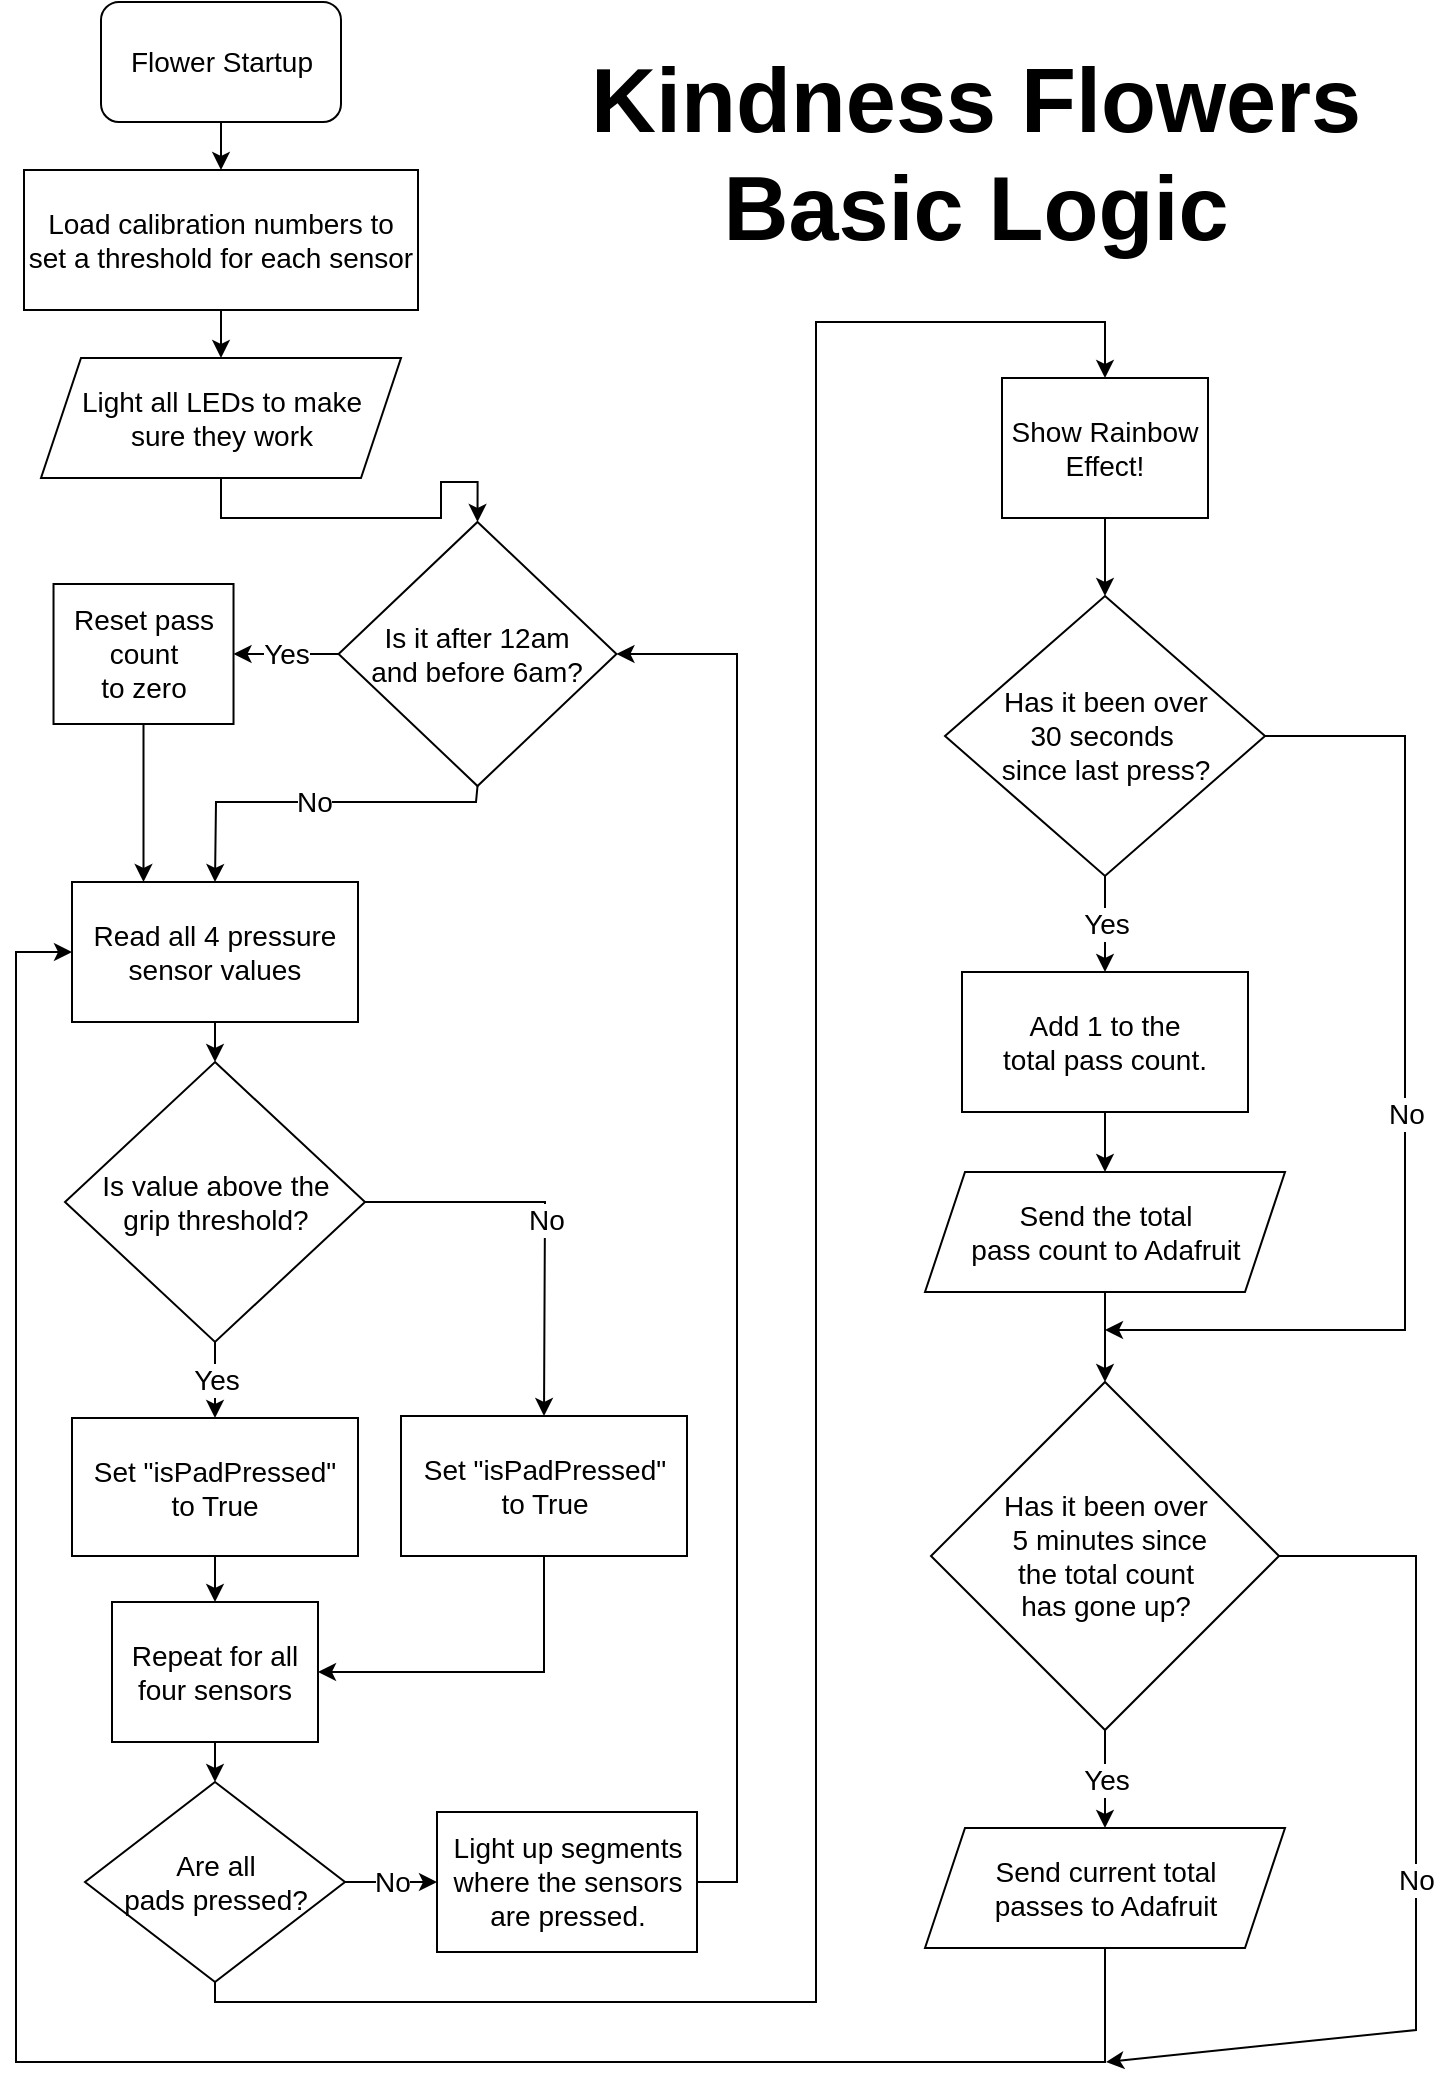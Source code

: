 <mxfile version="24.7.16" pages="3">
  <diagram name="FlowerLogic" id="JjPMWJ2Ls_Jt1AWlveAf">
    <mxGraphModel dx="660" dy="683" grid="1" gridSize="10" guides="1" tooltips="1" connect="1" arrows="1" fold="1" page="1" pageScale="1" pageWidth="850" pageHeight="1100" math="0" shadow="0">
      <root>
        <mxCell id="0" />
        <mxCell id="1" parent="0" />
        <mxCell id="4mTPo-9cd06hOeSTWkM8-1" value="&lt;font style=&quot;font-size: 45px;&quot;&gt;Kindness Flowers Basic Logic&lt;/font&gt;" style="text;html=1;align=center;verticalAlign=middle;whiteSpace=wrap;rounded=0;fontSize=32;fontStyle=1" parent="1" vertex="1">
          <mxGeometry x="350" y="88" width="420" height="56" as="geometry" />
        </mxCell>
        <mxCell id="4mTPo-9cd06hOeSTWkM8-68" value="" style="edgeStyle=orthogonalEdgeStyle;rounded=0;orthogonalLoop=1;jettySize=auto;html=1;" parent="1" source="4mTPo-9cd06hOeSTWkM8-3" target="4mTPo-9cd06hOeSTWkM8-7" edge="1">
          <mxGeometry relative="1" as="geometry" />
        </mxCell>
        <mxCell id="4mTPo-9cd06hOeSTWkM8-3" value="Flower Startup" style="rounded=1;whiteSpace=wrap;html=1;fontSize=14;" parent="1" vertex="1">
          <mxGeometry x="122.5" y="40" width="120" height="60" as="geometry" />
        </mxCell>
        <mxCell id="4mTPo-9cd06hOeSTWkM8-70" value="" style="edgeStyle=orthogonalEdgeStyle;rounded=0;orthogonalLoop=1;jettySize=auto;html=1;" parent="1" source="4mTPo-9cd06hOeSTWkM8-7" target="4mTPo-9cd06hOeSTWkM8-66" edge="1">
          <mxGeometry relative="1" as="geometry" />
        </mxCell>
        <mxCell id="4mTPo-9cd06hOeSTWkM8-7" value="&lt;font style=&quot;font-size: 14px;&quot;&gt;Load calibration numbers to set a threshold for each sensor&lt;/font&gt;" style="rounded=0;whiteSpace=wrap;html=1;fontSize=14;" parent="1" vertex="1">
          <mxGeometry x="84" y="124" width="197" height="70" as="geometry" />
        </mxCell>
        <mxCell id="4mTPo-9cd06hOeSTWkM8-32" style="edgeStyle=orthogonalEdgeStyle;rounded=0;orthogonalLoop=1;jettySize=auto;html=1;exitX=0.5;exitY=1;exitDx=0;exitDy=0;entryX=0.5;entryY=0;entryDx=0;entryDy=0;" parent="1" source="4mTPo-9cd06hOeSTWkM8-9" target="4mTPo-9cd06hOeSTWkM8-11" edge="1">
          <mxGeometry relative="1" as="geometry" />
        </mxCell>
        <mxCell id="4mTPo-9cd06hOeSTWkM8-9" value="&lt;font style=&quot;font-size: 14px;&quot;&gt;Read all 4 pressure&lt;/font&gt;&lt;div&gt;&lt;font style=&quot;font-size: 14px;&quot;&gt;sensor values&lt;/font&gt;&lt;/div&gt;" style="rounded=0;whiteSpace=wrap;html=1;fontSize=14;" parent="1" vertex="1">
          <mxGeometry x="108" y="480" width="143" height="70" as="geometry" />
        </mxCell>
        <mxCell id="4mTPo-9cd06hOeSTWkM8-11" value="Is value above the&lt;div&gt;grip threshold?&lt;/div&gt;" style="rhombus;whiteSpace=wrap;html=1;fontSize=14;" parent="1" vertex="1">
          <mxGeometry x="104.5" y="570" width="150" height="140" as="geometry" />
        </mxCell>
        <mxCell id="4mTPo-9cd06hOeSTWkM8-12" value="" style="endArrow=classic;html=1;rounded=0;exitX=0.5;exitY=1;exitDx=0;exitDy=0;entryX=0.5;entryY=0;entryDx=0;entryDy=0;" parent="1" source="4mTPo-9cd06hOeSTWkM8-11" target="4mTPo-9cd06hOeSTWkM8-17" edge="1">
          <mxGeometry relative="1" as="geometry">
            <mxPoint x="281" y="640" as="sourcePoint" />
            <mxPoint x="180" y="810" as="targetPoint" />
          </mxGeometry>
        </mxCell>
        <mxCell id="4mTPo-9cd06hOeSTWkM8-13" value="Yes" style="edgeLabel;resizable=0;html=1;;align=center;verticalAlign=middle;fontSize=14;" parent="4mTPo-9cd06hOeSTWkM8-12" connectable="0" vertex="1">
          <mxGeometry relative="1" as="geometry" />
        </mxCell>
        <mxCell id="4mTPo-9cd06hOeSTWkM8-14" value="" style="endArrow=classic;html=1;rounded=0;entryX=0.5;entryY=0;entryDx=0;entryDy=0;exitX=1;exitY=0.5;exitDx=0;exitDy=0;" parent="1" source="4mTPo-9cd06hOeSTWkM8-11" target="4mTPo-9cd06hOeSTWkM8-19" edge="1">
          <mxGeometry relative="1" as="geometry">
            <mxPoint x="341" y="660" as="sourcePoint" />
            <mxPoint x="389.0" y="687.5" as="targetPoint" />
            <Array as="points">
              <mxPoint x="344.5" y="640" />
            </Array>
          </mxGeometry>
        </mxCell>
        <mxCell id="4mTPo-9cd06hOeSTWkM8-15" value="No" style="edgeLabel;resizable=0;html=1;;align=center;verticalAlign=middle;fontSize=14;" parent="4mTPo-9cd06hOeSTWkM8-14" connectable="0" vertex="1">
          <mxGeometry relative="1" as="geometry" />
        </mxCell>
        <mxCell id="4mTPo-9cd06hOeSTWkM8-24" style="edgeStyle=orthogonalEdgeStyle;rounded=0;orthogonalLoop=1;jettySize=auto;html=1;exitX=0.5;exitY=1;exitDx=0;exitDy=0;entryX=0.5;entryY=0;entryDx=0;entryDy=0;" parent="1" source="4mTPo-9cd06hOeSTWkM8-17" target="4mTPo-9cd06hOeSTWkM8-21" edge="1">
          <mxGeometry relative="1" as="geometry" />
        </mxCell>
        <mxCell id="4mTPo-9cd06hOeSTWkM8-17" value="Set &quot;isPadPressed&quot;&lt;div&gt;to True&lt;/div&gt;" style="rounded=0;whiteSpace=wrap;html=1;fontSize=14;" parent="1" vertex="1">
          <mxGeometry x="108" y="748" width="143" height="69" as="geometry" />
        </mxCell>
        <mxCell id="4mTPo-9cd06hOeSTWkM8-23" style="edgeStyle=orthogonalEdgeStyle;rounded=0;orthogonalLoop=1;jettySize=auto;html=1;exitX=0.5;exitY=1;exitDx=0;exitDy=0;entryX=1;entryY=0.5;entryDx=0;entryDy=0;" parent="1" source="4mTPo-9cd06hOeSTWkM8-19" target="4mTPo-9cd06hOeSTWkM8-21" edge="1">
          <mxGeometry relative="1" as="geometry" />
        </mxCell>
        <mxCell id="4mTPo-9cd06hOeSTWkM8-19" value="Set &quot;isPadPressed&quot;&lt;div&gt;to True&lt;/div&gt;" style="rounded=0;whiteSpace=wrap;html=1;fontSize=14;" parent="1" vertex="1">
          <mxGeometry x="272.5" y="747" width="143" height="70" as="geometry" />
        </mxCell>
        <mxCell id="4mTPo-9cd06hOeSTWkM8-36" style="edgeStyle=orthogonalEdgeStyle;rounded=0;orthogonalLoop=1;jettySize=auto;html=1;exitX=0.5;exitY=1;exitDx=0;exitDy=0;entryX=0.5;entryY=0;entryDx=0;entryDy=0;" parent="1" source="4mTPo-9cd06hOeSTWkM8-21" target="4mTPo-9cd06hOeSTWkM8-34" edge="1">
          <mxGeometry relative="1" as="geometry" />
        </mxCell>
        <mxCell id="4mTPo-9cd06hOeSTWkM8-21" value="Repeat for all&lt;div&gt;four sensors&lt;/div&gt;" style="rounded=0;whiteSpace=wrap;html=1;fontSize=14;" parent="1" vertex="1">
          <mxGeometry x="128" y="840" width="103" height="70" as="geometry" />
        </mxCell>
        <mxCell id="1-9K0YNitMIjARuv_qLr-11" style="edgeStyle=orthogonalEdgeStyle;rounded=0;orthogonalLoop=1;jettySize=auto;html=1;exitX=0.5;exitY=1;exitDx=0;exitDy=0;entryX=0.5;entryY=0;entryDx=0;entryDy=0;" edge="1" parent="1" source="4mTPo-9cd06hOeSTWkM8-34" target="4mTPo-9cd06hOeSTWkM8-40">
          <mxGeometry relative="1" as="geometry">
            <Array as="points">
              <mxPoint x="180" y="1040" />
              <mxPoint x="480" y="1040" />
              <mxPoint x="480" y="200" />
              <mxPoint x="625" y="200" />
            </Array>
          </mxGeometry>
        </mxCell>
        <mxCell id="4mTPo-9cd06hOeSTWkM8-34" value="Are all&lt;div&gt;pads pressed?&lt;/div&gt;" style="rhombus;whiteSpace=wrap;html=1;fontSize=14;" parent="1" vertex="1">
          <mxGeometry x="114.5" y="930" width="130" height="100" as="geometry" />
        </mxCell>
        <mxCell id="4mTPo-9cd06hOeSTWkM8-35" value="Has it been over&lt;div&gt;30 seconds&amp;nbsp;&lt;/div&gt;&lt;div&gt;since last press?&lt;/div&gt;" style="rhombus;whiteSpace=wrap;html=1;fontSize=14;" parent="1" vertex="1">
          <mxGeometry x="544.5" y="337" width="160" height="140" as="geometry" />
        </mxCell>
        <mxCell id="1-9K0YNitMIjARuv_qLr-10" style="edgeStyle=orthogonalEdgeStyle;rounded=0;orthogonalLoop=1;jettySize=auto;html=1;exitX=0.5;exitY=1;exitDx=0;exitDy=0;entryX=0.5;entryY=0;entryDx=0;entryDy=0;" edge="1" parent="1" source="4mTPo-9cd06hOeSTWkM8-40" target="4mTPo-9cd06hOeSTWkM8-35">
          <mxGeometry relative="1" as="geometry" />
        </mxCell>
        <mxCell id="4mTPo-9cd06hOeSTWkM8-40" value="Show Rainbow&lt;div&gt;Effect!&lt;/div&gt;" style="rounded=0;whiteSpace=wrap;html=1;fontSize=14;" parent="1" vertex="1">
          <mxGeometry x="573" y="228" width="103" height="70" as="geometry" />
        </mxCell>
        <mxCell id="1-9K0YNitMIjARuv_qLr-27" style="edgeStyle=orthogonalEdgeStyle;rounded=0;orthogonalLoop=1;jettySize=auto;html=1;exitX=1;exitY=0.5;exitDx=0;exitDy=0;entryX=1;entryY=0.5;entryDx=0;entryDy=0;" edge="1" parent="1" source="4mTPo-9cd06hOeSTWkM8-42" target="1-9K0YNitMIjARuv_qLr-1">
          <mxGeometry relative="1" as="geometry" />
        </mxCell>
        <mxCell id="4mTPo-9cd06hOeSTWkM8-42" value="Light up segments where the sensors are pressed." style="rounded=0;whiteSpace=wrap;html=1;fontSize=14;" parent="1" vertex="1">
          <mxGeometry x="290.5" y="945" width="130" height="70" as="geometry" />
        </mxCell>
        <mxCell id="4mTPo-9cd06hOeSTWkM8-43" value="" style="endArrow=classic;html=1;rounded=0;entryX=0;entryY=0.5;entryDx=0;entryDy=0;exitX=1;exitY=0.5;exitDx=0;exitDy=0;" parent="1" source="4mTPo-9cd06hOeSTWkM8-34" target="4mTPo-9cd06hOeSTWkM8-42" edge="1">
          <mxGeometry relative="1" as="geometry">
            <mxPoint x="189.5" y="1040" as="sourcePoint" />
            <mxPoint x="189.5" y="1080" as="targetPoint" />
          </mxGeometry>
        </mxCell>
        <mxCell id="4mTPo-9cd06hOeSTWkM8-44" value="No" style="edgeLabel;resizable=0;html=1;;align=center;verticalAlign=middle;fontSize=14;" parent="4mTPo-9cd06hOeSTWkM8-43" connectable="0" vertex="1">
          <mxGeometry relative="1" as="geometry" />
        </mxCell>
        <mxCell id="4mTPo-9cd06hOeSTWkM8-48" value="" style="endArrow=classic;html=1;rounded=0;exitX=0.5;exitY=1;exitDx=0;exitDy=0;entryX=0.5;entryY=0;entryDx=0;entryDy=0;" parent="1" source="4mTPo-9cd06hOeSTWkM8-35" target="4mTPo-9cd06hOeSTWkM8-52" edge="1">
          <mxGeometry relative="1" as="geometry">
            <mxPoint x="624.08" y="517" as="sourcePoint" />
            <mxPoint x="624.5" y="527" as="targetPoint" />
          </mxGeometry>
        </mxCell>
        <mxCell id="4mTPo-9cd06hOeSTWkM8-49" value="Yes" style="edgeLabel;resizable=0;html=1;;align=center;verticalAlign=middle;fontSize=14;" parent="4mTPo-9cd06hOeSTWkM8-48" connectable="0" vertex="1">
          <mxGeometry relative="1" as="geometry" />
        </mxCell>
        <mxCell id="4mTPo-9cd06hOeSTWkM8-50" value="" style="endArrow=classic;html=1;rounded=0;exitX=1;exitY=0.5;exitDx=0;exitDy=0;" parent="1" source="4mTPo-9cd06hOeSTWkM8-35" edge="1">
          <mxGeometry relative="1" as="geometry">
            <mxPoint x="724.5" y="434.0" as="sourcePoint" />
            <mxPoint x="624.5" y="704" as="targetPoint" />
            <Array as="points">
              <mxPoint x="774.5" y="407" />
              <mxPoint x="774.5" y="704" />
            </Array>
          </mxGeometry>
        </mxCell>
        <mxCell id="4mTPo-9cd06hOeSTWkM8-51" value="No" style="edgeLabel;resizable=0;html=1;;align=center;verticalAlign=middle;fontSize=14;" parent="4mTPo-9cd06hOeSTWkM8-50" connectable="0" vertex="1">
          <mxGeometry relative="1" as="geometry" />
        </mxCell>
        <mxCell id="4mTPo-9cd06hOeSTWkM8-52" value="Add 1 to the&lt;div&gt;total pass count.&lt;/div&gt;" style="rounded=0;whiteSpace=wrap;html=1;fontSize=14;" parent="1" vertex="1">
          <mxGeometry x="553" y="525" width="143" height="70" as="geometry" />
        </mxCell>
        <mxCell id="4mTPo-9cd06hOeSTWkM8-56" value="" style="edgeStyle=orthogonalEdgeStyle;rounded=0;orthogonalLoop=1;jettySize=auto;html=1;exitX=0.5;exitY=1;exitDx=0;exitDy=0;" parent="1" source="4mTPo-9cd06hOeSTWkM8-52" target="4mTPo-9cd06hOeSTWkM8-55" edge="1">
          <mxGeometry relative="1" as="geometry">
            <mxPoint x="624.5" y="745" as="sourcePoint" />
          </mxGeometry>
        </mxCell>
        <mxCell id="4mTPo-9cd06hOeSTWkM8-58" value="" style="edgeStyle=orthogonalEdgeStyle;rounded=0;orthogonalLoop=1;jettySize=auto;html=1;" parent="1" source="4mTPo-9cd06hOeSTWkM8-55" target="4mTPo-9cd06hOeSTWkM8-57" edge="1">
          <mxGeometry relative="1" as="geometry" />
        </mxCell>
        <mxCell id="4mTPo-9cd06hOeSTWkM8-55" value="Send the total&lt;div&gt;pass count to Adafruit&lt;/div&gt;" style="shape=parallelogram;perimeter=parallelogramPerimeter;whiteSpace=wrap;html=1;fixedSize=1;fontSize=14;rounded=0;" parent="1" vertex="1">
          <mxGeometry x="534.5" y="625" width="180" height="60" as="geometry" />
        </mxCell>
        <mxCell id="4mTPo-9cd06hOeSTWkM8-57" value="Has it been over&lt;div&gt;&amp;nbsp;5 minutes since&lt;/div&gt;&lt;div&gt;the total count&lt;/div&gt;&lt;div&gt;has gone up?&lt;/div&gt;" style="rhombus;whiteSpace=wrap;html=1;fontSize=14;rounded=0;" parent="1" vertex="1">
          <mxGeometry x="537.5" y="730" width="174" height="174" as="geometry" />
        </mxCell>
        <mxCell id="4mTPo-9cd06hOeSTWkM8-59" value="" style="endArrow=classic;html=1;rounded=0;exitX=1;exitY=0.5;exitDx=0;exitDy=0;" parent="1" source="4mTPo-9cd06hOeSTWkM8-57" edge="1">
          <mxGeometry relative="1" as="geometry">
            <mxPoint x="734.5" y="808" as="sourcePoint" />
            <mxPoint x="625" y="1070" as="targetPoint" />
            <Array as="points">
              <mxPoint x="780" y="817" />
              <mxPoint x="780" y="1054" />
            </Array>
          </mxGeometry>
        </mxCell>
        <mxCell id="4mTPo-9cd06hOeSTWkM8-60" value="No" style="edgeLabel;resizable=0;html=1;;align=center;verticalAlign=middle;fontSize=14;" parent="4mTPo-9cd06hOeSTWkM8-59" connectable="0" vertex="1">
          <mxGeometry relative="1" as="geometry" />
        </mxCell>
        <mxCell id="4mTPo-9cd06hOeSTWkM8-61" value="" style="endArrow=classic;html=1;rounded=0;exitX=0.5;exitY=1;exitDx=0;exitDy=0;entryX=0.5;entryY=0;entryDx=0;entryDy=0;" parent="1" source="4mTPo-9cd06hOeSTWkM8-57" target="4mTPo-9cd06hOeSTWkM8-63" edge="1">
          <mxGeometry relative="1" as="geometry">
            <mxPoint x="624.08" y="908" as="sourcePoint" />
            <mxPoint x="624.08" y="978" as="targetPoint" />
          </mxGeometry>
        </mxCell>
        <mxCell id="4mTPo-9cd06hOeSTWkM8-62" value="Yes" style="edgeLabel;resizable=0;html=1;;align=center;verticalAlign=middle;fontSize=14;" parent="4mTPo-9cd06hOeSTWkM8-61" connectable="0" vertex="1">
          <mxGeometry relative="1" as="geometry" />
        </mxCell>
        <mxCell id="4mTPo-9cd06hOeSTWkM8-69" style="edgeStyle=orthogonalEdgeStyle;rounded=0;orthogonalLoop=1;jettySize=auto;html=1;exitX=0.5;exitY=1;exitDx=0;exitDy=0;entryX=0;entryY=0.5;entryDx=0;entryDy=0;" parent="1" source="4mTPo-9cd06hOeSTWkM8-63" target="4mTPo-9cd06hOeSTWkM8-9" edge="1">
          <mxGeometry relative="1" as="geometry">
            <Array as="points">
              <mxPoint x="625" y="1070" />
              <mxPoint x="80" y="1070" />
              <mxPoint x="80" y="515" />
            </Array>
          </mxGeometry>
        </mxCell>
        <mxCell id="4mTPo-9cd06hOeSTWkM8-63" value="Send current total&lt;div&gt;passes to Adafruit&lt;/div&gt;" style="shape=parallelogram;perimeter=parallelogramPerimeter;whiteSpace=wrap;html=1;fixedSize=1;fontSize=14;rounded=0;" parent="1" vertex="1">
          <mxGeometry x="534.5" y="953" width="180" height="60" as="geometry" />
        </mxCell>
        <mxCell id="1-9K0YNitMIjARuv_qLr-24" style="edgeStyle=orthogonalEdgeStyle;rounded=0;orthogonalLoop=1;jettySize=auto;html=1;exitX=0.5;exitY=1;exitDx=0;exitDy=0;entryX=0.5;entryY=0;entryDx=0;entryDy=0;" edge="1" parent="1" source="4mTPo-9cd06hOeSTWkM8-66" target="1-9K0YNitMIjARuv_qLr-1">
          <mxGeometry relative="1" as="geometry" />
        </mxCell>
        <mxCell id="4mTPo-9cd06hOeSTWkM8-66" value="Light all LEDs to make&lt;div&gt;sure they work&lt;/div&gt;" style="shape=parallelogram;perimeter=parallelogramPerimeter;whiteSpace=wrap;html=1;fixedSize=1;fontSize=14;rounded=0;" parent="1" vertex="1">
          <mxGeometry x="92.5" y="218" width="180" height="60" as="geometry" />
        </mxCell>
        <mxCell id="1-9K0YNitMIjARuv_qLr-5" value="" style="endArrow=classic;html=1;rounded=0;exitX=0.5;exitY=1;exitDx=0;exitDy=0;entryX=0.5;entryY=0;entryDx=0;entryDy=0;" edge="1" parent="1" source="1-9K0YNitMIjARuv_qLr-1" target="4mTPo-9cd06hOeSTWkM8-9">
          <mxGeometry relative="1" as="geometry">
            <mxPoint x="235" y="420" as="sourcePoint" />
            <mxPoint x="234" y="458" as="targetPoint" />
            <Array as="points">
              <mxPoint x="310" y="440" />
              <mxPoint x="230" y="440" />
              <mxPoint x="180" y="440" />
            </Array>
          </mxGeometry>
        </mxCell>
        <mxCell id="1-9K0YNitMIjARuv_qLr-6" value="No" style="edgeLabel;resizable=0;html=1;;align=center;verticalAlign=middle;fontSize=14;" connectable="0" vertex="1" parent="1-9K0YNitMIjARuv_qLr-5">
          <mxGeometry relative="1" as="geometry" />
        </mxCell>
        <mxCell id="1-9K0YNitMIjARuv_qLr-1" value="Is it after 12am&lt;div&gt;and before 6am?&lt;/div&gt;" style="rhombus;whiteSpace=wrap;html=1;fontSize=14;" vertex="1" parent="1">
          <mxGeometry x="241.285" y="300" width="138.95" height="132" as="geometry" />
        </mxCell>
        <mxCell id="1-9K0YNitMIjARuv_qLr-28" style="edgeStyle=orthogonalEdgeStyle;rounded=0;orthogonalLoop=1;jettySize=auto;html=1;exitX=0.5;exitY=1;exitDx=0;exitDy=0;entryX=0.25;entryY=0;entryDx=0;entryDy=0;" edge="1" parent="1" source="1-9K0YNitMIjARuv_qLr-2" target="4mTPo-9cd06hOeSTWkM8-9">
          <mxGeometry relative="1" as="geometry" />
        </mxCell>
        <mxCell id="1-9K0YNitMIjARuv_qLr-2" value="Reset pass&lt;div&gt;count&lt;div&gt;to zero&lt;/div&gt;&lt;/div&gt;" style="rounded=0;whiteSpace=wrap;html=1;fontSize=14;" vertex="1" parent="1">
          <mxGeometry x="98.76" y="331" width="90" height="70" as="geometry" />
        </mxCell>
        <mxCell id="1-9K0YNitMIjARuv_qLr-13" value="" style="endArrow=classic;html=1;rounded=0;exitX=0;exitY=0.5;exitDx=0;exitDy=0;entryX=1;entryY=0.5;entryDx=0;entryDy=0;" edge="1" parent="1" source="1-9K0YNitMIjARuv_qLr-1" target="1-9K0YNitMIjARuv_qLr-2">
          <mxGeometry relative="1" as="geometry">
            <mxPoint x="100.76" y="450" as="sourcePoint" />
            <mxPoint x="156.76" y="450" as="targetPoint" />
          </mxGeometry>
        </mxCell>
        <mxCell id="1-9K0YNitMIjARuv_qLr-14" value="Yes" style="edgeLabel;resizable=0;html=1;;align=center;verticalAlign=middle;fontSize=14;" connectable="0" vertex="1" parent="1-9K0YNitMIjARuv_qLr-13">
          <mxGeometry relative="1" as="geometry" />
        </mxCell>
      </root>
    </mxGraphModel>
  </diagram>
  <diagram name="BaseLogic" id="VUl_Lp_xMmhS53PX2SRP">
    <mxGraphModel dx="860" dy="683" grid="1" gridSize="10" guides="1" tooltips="1" connect="1" arrows="1" fold="1" page="1" pageScale="1" pageWidth="850" pageHeight="1100" math="0" shadow="0">
      <root>
        <mxCell id="pckIV913CompsdE5iTZD-0" />
        <mxCell id="pckIV913CompsdE5iTZD-1" parent="pckIV913CompsdE5iTZD-0" />
        <mxCell id="pckIV913CompsdE5iTZD-3" value="&lt;span style=&quot;font-size: 45px;&quot;&gt;Flower Base Logic&lt;/span&gt;" style="text;html=1;align=center;verticalAlign=middle;whiteSpace=wrap;rounded=0;fontSize=32;fontStyle=1" parent="pckIV913CompsdE5iTZD-1" vertex="1">
          <mxGeometry x="215" y="61" width="420" height="56" as="geometry" />
        </mxCell>
        <mxCell id="pckIV913CompsdE5iTZD-4" value="" style="edgeStyle=orthogonalEdgeStyle;rounded=0;orthogonalLoop=1;jettySize=auto;html=1;" parent="pckIV913CompsdE5iTZD-1" source="pckIV913CompsdE5iTZD-5" target="pckIV913CompsdE5iTZD-7" edge="1">
          <mxGeometry relative="1" as="geometry" />
        </mxCell>
        <mxCell id="pckIV913CompsdE5iTZD-5" value="Base&amp;nbsp;&lt;div&gt;Startup&lt;/div&gt;" style="rounded=1;whiteSpace=wrap;html=1;fontSize=14;" parent="pckIV913CompsdE5iTZD-1" vertex="1">
          <mxGeometry x="248.5" y="215" width="120" height="60" as="geometry" />
        </mxCell>
        <mxCell id="YKs5s6fGdCE8h4lfoOF6-3" style="edgeStyle=orthogonalEdgeStyle;rounded=0;orthogonalLoop=1;jettySize=auto;html=1;exitX=0.5;exitY=1;exitDx=0;exitDy=0;entryX=0.5;entryY=0;entryDx=0;entryDy=0;" edge="1" parent="pckIV913CompsdE5iTZD-1" source="pckIV913CompsdE5iTZD-7" target="YKs5s6fGdCE8h4lfoOF6-0">
          <mxGeometry relative="1" as="geometry" />
        </mxCell>
        <mxCell id="pckIV913CompsdE5iTZD-7" value="Subscribe to all flower&lt;div&gt;feeds on Adafruit&lt;/div&gt;" style="rounded=0;whiteSpace=wrap;html=1;fontSize=14;" parent="pckIV913CompsdE5iTZD-1" vertex="1">
          <mxGeometry x="210" y="306" width="197" height="70" as="geometry" />
        </mxCell>
        <mxCell id="YKs5s6fGdCE8h4lfoOF6-0" value="Is the time&lt;div&gt;after&amp;nbsp;&lt;span style=&quot;background-color: initial;&quot;&gt;12am and&lt;/span&gt;&lt;div&gt;before 6am?&lt;/div&gt;&lt;/div&gt;" style="rhombus;whiteSpace=wrap;html=1;fontSize=14;rounded=0;" vertex="1" parent="pckIV913CompsdE5iTZD-1">
          <mxGeometry x="243.5" y="405" width="130" height="130" as="geometry" />
        </mxCell>
        <mxCell id="YKs5s6fGdCE8h4lfoOF6-9" style="edgeStyle=orthogonalEdgeStyle;rounded=0;orthogonalLoop=1;jettySize=auto;html=1;exitX=0.5;exitY=1;exitDx=0;exitDy=0;entryX=0.5;entryY=0;entryDx=0;entryDy=0;" edge="1" parent="pckIV913CompsdE5iTZD-1" source="YKs5s6fGdCE8h4lfoOF6-2" target="_48hNNk1uCNzCKEGz68F-4">
          <mxGeometry relative="1" as="geometry" />
        </mxCell>
        <mxCell id="YKs5s6fGdCE8h4lfoOF6-2" value="Reset all pass&lt;div&gt;counts to 0&lt;/div&gt;" style="rounded=0;whiteSpace=wrap;html=1;fontSize=14;" vertex="1" parent="pckIV913CompsdE5iTZD-1">
          <mxGeometry x="247" y="585" width="123" height="70" as="geometry" />
        </mxCell>
        <mxCell id="_48hNNk1uCNzCKEGz68F-4" value="Is there new subcription info coming in?" style="rhombus;whiteSpace=wrap;html=1;fontSize=14;rounded=0;" parent="pckIV913CompsdE5iTZD-1" vertex="1">
          <mxGeometry x="247.5" y="684" width="122" height="122" as="geometry" />
        </mxCell>
        <mxCell id="_48hNNk1uCNzCKEGz68F-13" style="edgeStyle=orthogonalEdgeStyle;rounded=0;orthogonalLoop=1;jettySize=auto;html=1;exitX=0.5;exitY=1;exitDx=0;exitDy=0;entryX=0.5;entryY=0;entryDx=0;entryDy=0;" parent="pckIV913CompsdE5iTZD-1" source="_48hNNk1uCNzCKEGz68F-6" target="_48hNNk1uCNzCKEGz68F-10" edge="1">
          <mxGeometry relative="1" as="geometry" />
        </mxCell>
        <mxCell id="_48hNNk1uCNzCKEGz68F-6" value="Figure out which flower it is coming from." style="whiteSpace=wrap;html=1;fontSize=14;rounded=0;" parent="pckIV913CompsdE5iTZD-1" vertex="1">
          <mxGeometry x="585" y="360" width="155" height="60" as="geometry" />
        </mxCell>
        <mxCell id="_48hNNk1uCNzCKEGz68F-8" value="" style="endArrow=classic;html=1;rounded=0;exitX=0.5;exitY=1;exitDx=0;exitDy=0;entryX=0.5;entryY=0;entryDx=0;entryDy=0;" parent="pckIV913CompsdE5iTZD-1" source="_48hNNk1uCNzCKEGz68F-4" target="_48hNNk1uCNzCKEGz68F-6" edge="1">
          <mxGeometry relative="1" as="geometry">
            <mxPoint x="810" y="392" as="sourcePoint" />
            <mxPoint x="910" y="392" as="targetPoint" />
            <Array as="points">
              <mxPoint x="310" y="830" />
              <mxPoint x="500" y="830" />
              <mxPoint x="500" y="310" />
              <mxPoint x="663" y="310" />
            </Array>
          </mxGeometry>
        </mxCell>
        <mxCell id="_48hNNk1uCNzCKEGz68F-9" value="&lt;font style=&quot;font-size: 14px;&quot;&gt;Yes&lt;/font&gt;" style="edgeLabel;resizable=0;html=1;;align=center;verticalAlign=middle;" parent="_48hNNk1uCNzCKEGz68F-8" connectable="0" vertex="1">
          <mxGeometry relative="1" as="geometry" />
        </mxCell>
        <mxCell id="_48hNNk1uCNzCKEGz68F-16" style="edgeStyle=orthogonalEdgeStyle;rounded=0;orthogonalLoop=1;jettySize=auto;html=1;exitX=0.5;exitY=1;exitDx=0;exitDy=0;entryX=0.5;entryY=0;entryDx=0;entryDy=0;" parent="pckIV913CompsdE5iTZD-1" source="_48hNNk1uCNzCKEGz68F-10" target="_48hNNk1uCNzCKEGz68F-14" edge="1">
          <mxGeometry relative="1" as="geometry" />
        </mxCell>
        <mxCell id="_48hNNk1uCNzCKEGz68F-10" value="Update the flower count for the appropriate flower." style="whiteSpace=wrap;html=1;fontSize=14;rounded=0;" parent="pckIV913CompsdE5iTZD-1" vertex="1">
          <mxGeometry x="575" y="456" width="175" height="60" as="geometry" />
        </mxCell>
        <mxCell id="5R5mPqNfnOuBJ3O3_Ugw-8" style="edgeStyle=orthogonalEdgeStyle;rounded=0;orthogonalLoop=1;jettySize=auto;html=1;exitX=0.5;exitY=1;exitDx=0;exitDy=0;entryX=0.5;entryY=0;entryDx=0;entryDy=0;" parent="pckIV913CompsdE5iTZD-1" source="_48hNNk1uCNzCKEGz68F-14" target="5R5mPqNfnOuBJ3O3_Ugw-4" edge="1">
          <mxGeometry relative="1" as="geometry" />
        </mxCell>
        <mxCell id="_48hNNk1uCNzCKEGz68F-14" value="Add all of the flower counts together." style="whiteSpace=wrap;html=1;fontSize=14;rounded=0;" parent="pckIV913CompsdE5iTZD-1" vertex="1">
          <mxGeometry x="585" y="546" width="155" height="60" as="geometry" />
        </mxCell>
        <mxCell id="5R5mPqNfnOuBJ3O3_Ugw-9" style="edgeStyle=orthogonalEdgeStyle;rounded=0;orthogonalLoop=1;jettySize=auto;html=1;exitX=0.5;exitY=1;exitDx=0;exitDy=0;entryX=0.5;entryY=0;entryDx=0;entryDy=0;" parent="pckIV913CompsdE5iTZD-1" source="5R5mPqNfnOuBJ3O3_Ugw-4" target="5R5mPqNfnOuBJ3O3_Ugw-6" edge="1">
          <mxGeometry relative="1" as="geometry" />
        </mxCell>
        <mxCell id="5R5mPqNfnOuBJ3O3_Ugw-4" value="Publish total pass&lt;div&gt;count to Adafruit&lt;/div&gt;" style="shape=parallelogram;perimeter=parallelogramPerimeter;whiteSpace=wrap;html=1;fixedSize=1;fontSize=14;rounded=0;" parent="pckIV913CompsdE5iTZD-1" vertex="1">
          <mxGeometry x="575" y="636" width="175" height="60" as="geometry" />
        </mxCell>
        <mxCell id="YKs5s6fGdCE8h4lfoOF6-17" style="edgeStyle=orthogonalEdgeStyle;rounded=0;orthogonalLoop=1;jettySize=auto;html=1;exitX=0.5;exitY=1;exitDx=0;exitDy=0;" edge="1" parent="pckIV913CompsdE5iTZD-1" source="5R5mPqNfnOuBJ3O3_Ugw-6">
          <mxGeometry relative="1" as="geometry">
            <mxPoint x="200" y="470" as="targetPoint" />
            <Array as="points">
              <mxPoint x="663" y="930" />
              <mxPoint x="130" y="930" />
              <mxPoint x="130" y="470" />
            </Array>
          </mxGeometry>
        </mxCell>
        <mxCell id="5R5mPqNfnOuBJ3O3_Ugw-6" value="Update OLED display&lt;div&gt;on base case.&lt;/div&gt;" style="shape=parallelogram;perimeter=parallelogramPerimeter;whiteSpace=wrap;html=1;fixedSize=1;fontSize=14;rounded=0;" parent="pckIV913CompsdE5iTZD-1" vertex="1">
          <mxGeometry x="575" y="735" width="175" height="60" as="geometry" />
        </mxCell>
        <mxCell id="YKs5s6fGdCE8h4lfoOF6-6" value="" style="endArrow=classic;html=1;rounded=0;exitX=0.5;exitY=1;exitDx=0;exitDy=0;entryX=0.5;entryY=0;entryDx=0;entryDy=0;" edge="1" parent="pckIV913CompsdE5iTZD-1" source="YKs5s6fGdCE8h4lfoOF6-0" target="YKs5s6fGdCE8h4lfoOF6-2">
          <mxGeometry relative="1" as="geometry">
            <mxPoint x="200" y="565" as="sourcePoint" />
            <mxPoint x="200" y="619" as="targetPoint" />
          </mxGeometry>
        </mxCell>
        <mxCell id="YKs5s6fGdCE8h4lfoOF6-7" value="&lt;font style=&quot;font-size: 14px;&quot;&gt;Yes&lt;/font&gt;" style="edgeLabel;resizable=0;html=1;;align=center;verticalAlign=middle;" connectable="0" vertex="1" parent="YKs5s6fGdCE8h4lfoOF6-6">
          <mxGeometry relative="1" as="geometry" />
        </mxCell>
        <mxCell id="YKs5s6fGdCE8h4lfoOF6-10" value="" style="endArrow=classic;html=1;rounded=0;exitX=1;exitY=0.5;exitDx=0;exitDy=0;entryX=1;entryY=0.5;entryDx=0;entryDy=0;" edge="1" parent="pckIV913CompsdE5iTZD-1" source="YKs5s6fGdCE8h4lfoOF6-0" target="_48hNNk1uCNzCKEGz68F-4">
          <mxGeometry relative="1" as="geometry">
            <mxPoint x="373.5" y="515" as="sourcePoint" />
            <mxPoint x="373.5" y="565" as="targetPoint" />
            <Array as="points">
              <mxPoint x="399" y="470" />
              <mxPoint x="399" y="745" />
            </Array>
          </mxGeometry>
        </mxCell>
        <mxCell id="YKs5s6fGdCE8h4lfoOF6-11" value="&lt;font style=&quot;font-size: 14px;&quot;&gt;No&lt;/font&gt;" style="edgeLabel;resizable=0;html=1;;align=center;verticalAlign=middle;" connectable="0" vertex="1" parent="YKs5s6fGdCE8h4lfoOF6-10">
          <mxGeometry relative="1" as="geometry" />
        </mxCell>
        <mxCell id="YKs5s6fGdCE8h4lfoOF6-13" value="" style="endArrow=classic;html=1;rounded=0;exitX=0;exitY=0.5;exitDx=0;exitDy=0;entryX=0;entryY=0.5;entryDx=0;entryDy=0;" edge="1" parent="pckIV913CompsdE5iTZD-1" source="_48hNNk1uCNzCKEGz68F-4" target="YKs5s6fGdCE8h4lfoOF6-0">
          <mxGeometry relative="1" as="geometry">
            <mxPoint x="100" y="530" as="sourcePoint" />
            <mxPoint x="120" y="810" as="targetPoint" />
            <Array as="points">
              <mxPoint x="200" y="745" />
              <mxPoint x="200" y="470" />
            </Array>
          </mxGeometry>
        </mxCell>
        <mxCell id="YKs5s6fGdCE8h4lfoOF6-14" value="&lt;font style=&quot;font-size: 14px;&quot;&gt;No&lt;/font&gt;" style="edgeLabel;resizable=0;html=1;;align=center;verticalAlign=middle;" connectable="0" vertex="1" parent="YKs5s6fGdCE8h4lfoOF6-13">
          <mxGeometry relative="1" as="geometry" />
        </mxCell>
      </root>
    </mxGraphModel>
  </diagram>
  <diagram name="FlowerCalibrationLogic" id="0utpd6mP-NkNvD9RJBAc">
    <mxGraphModel dx="1131" dy="1170" grid="1" gridSize="10" guides="1" tooltips="1" connect="1" arrows="1" fold="1" page="1" pageScale="1" pageWidth="850" pageHeight="1100" math="0" shadow="0">
      <root>
        <mxCell id="WrarT8OSvZZv2YtLvh5k-0" />
        <mxCell id="WrarT8OSvZZv2YtLvh5k-1" parent="WrarT8OSvZZv2YtLvh5k-0" />
        <mxCell id="WrarT8OSvZZv2YtLvh5k-2" value="&lt;span style=&quot;font-size: 45px;&quot;&gt;Flower Pressure&lt;/span&gt;&lt;div&gt;&lt;span style=&quot;font-size: 45px;&quot;&gt;Calibration Logic&lt;/span&gt;&lt;/div&gt;" style="text;html=1;align=center;verticalAlign=middle;whiteSpace=wrap;rounded=0;fontSize=32;fontStyle=1" parent="WrarT8OSvZZv2YtLvh5k-1" vertex="1">
          <mxGeometry x="215" y="90" width="420" height="56" as="geometry" />
        </mxCell>
        <mxCell id="vSp36F6rYQgW4rrjdr3l-39" value="" style="group" vertex="1" connectable="0" parent="WrarT8OSvZZv2YtLvh5k-1">
          <mxGeometry x="500" y="289.5" width="220" height="650" as="geometry" />
        </mxCell>
        <mxCell id="vSp36F6rYQgW4rrjdr3l-7" value="&lt;font style=&quot;font-size: 14px;&quot;&gt;Have we taken&lt;/font&gt;&lt;div&gt;&lt;font style=&quot;font-size: 14px;&quot;&gt;100&amp;nbsp;&lt;/font&gt;&lt;span style=&quot;font-size: 14px; background-color: initial;&quot;&gt;samples&lt;/span&gt;&lt;span style=&quot;background-color: initial; font-size: 14px;&quot;&gt;?&lt;/span&gt;&lt;/div&gt;" style="rhombus;whiteSpace=wrap;html=1;" vertex="1" parent="vSp36F6rYQgW4rrjdr3l-39">
          <mxGeometry x="35" y="95" width="150" height="150" as="geometry" />
        </mxCell>
        <mxCell id="vSp36F6rYQgW4rrjdr3l-29" style="edgeStyle=orthogonalEdgeStyle;rounded=0;orthogonalLoop=1;jettySize=auto;html=1;exitX=0.5;exitY=1;exitDx=0;exitDy=0;entryX=0.5;entryY=0;entryDx=0;entryDy=0;" edge="1" parent="vSp36F6rYQgW4rrjdr3l-39" source="vSp36F6rYQgW4rrjdr3l-9" target="vSp36F6rYQgW4rrjdr3l-14">
          <mxGeometry relative="1" as="geometry" />
        </mxCell>
        <mxCell id="vSp36F6rYQgW4rrjdr3l-9" value="&lt;font style=&quot;font-size: 14px;&quot;&gt;Get value for all&lt;/font&gt;&lt;div&gt;&lt;font style=&quot;font-size: 14px;&quot;&gt;4 sensors&lt;/font&gt;&lt;/div&gt;" style="rounded=0;whiteSpace=wrap;html=1;" vertex="1" parent="vSp36F6rYQgW4rrjdr3l-39">
          <mxGeometry x="50" y="340" width="120" height="60" as="geometry" />
        </mxCell>
        <mxCell id="vSp36F6rYQgW4rrjdr3l-28" style="edgeStyle=orthogonalEdgeStyle;rounded=0;orthogonalLoop=1;jettySize=auto;html=1;exitX=0.5;exitY=1;exitDx=0;exitDy=0;entryX=0;entryY=0.5;entryDx=0;entryDy=0;" edge="1" parent="vSp36F6rYQgW4rrjdr3l-39" source="vSp36F6rYQgW4rrjdr3l-14" target="vSp36F6rYQgW4rrjdr3l-7">
          <mxGeometry relative="1" as="geometry">
            <Array as="points">
              <mxPoint x="110" y="530" />
              <mxPoint y="530" />
              <mxPoint y="170" />
            </Array>
          </mxGeometry>
        </mxCell>
        <mxCell id="vSp36F6rYQgW4rrjdr3l-14" value="&lt;span style=&quot;font-size: 14px;&quot;&gt;Update LED strips&lt;/span&gt;&lt;div&gt;&lt;span style=&quot;font-size: 14px;&quot;&gt;to show progress.&lt;/span&gt;&lt;/div&gt;" style="shape=parallelogram;perimeter=parallelogramPerimeter;whiteSpace=wrap;html=1;fixedSize=1;" vertex="1" parent="vSp36F6rYQgW4rrjdr3l-39">
          <mxGeometry x="20" y="440" width="180" height="70" as="geometry" />
        </mxCell>
        <mxCell id="vSp36F6rYQgW4rrjdr3l-33" style="edgeStyle=orthogonalEdgeStyle;rounded=0;orthogonalLoop=1;jettySize=auto;html=1;exitX=0.5;exitY=1;exitDx=0;exitDy=0;entryX=0.5;entryY=0;entryDx=0;entryDy=0;" edge="1" parent="vSp36F6rYQgW4rrjdr3l-39" source="vSp36F6rYQgW4rrjdr3l-20" target="vSp36F6rYQgW4rrjdr3l-7">
          <mxGeometry relative="1" as="geometry" />
        </mxCell>
        <mxCell id="vSp36F6rYQgW4rrjdr3l-20" value="&lt;font style=&quot;font-size: 14px;&quot;&gt;Get Sensor Samples Function&lt;/font&gt;" style="rounded=1;whiteSpace=wrap;html=1;" vertex="1" parent="vSp36F6rYQgW4rrjdr3l-39">
          <mxGeometry x="40" width="140" height="60" as="geometry" />
        </mxCell>
        <mxCell id="vSp36F6rYQgW4rrjdr3l-26" value="" style="endArrow=classic;html=1;rounded=0;exitX=0.5;exitY=1;exitDx=0;exitDy=0;" edge="1" parent="vSp36F6rYQgW4rrjdr3l-39" source="vSp36F6rYQgW4rrjdr3l-7" target="vSp36F6rYQgW4rrjdr3l-9">
          <mxGeometry relative="1" as="geometry">
            <mxPoint x="109.5" y="250" as="sourcePoint" />
            <mxPoint x="109.5" y="310" as="targetPoint" />
          </mxGeometry>
        </mxCell>
        <mxCell id="vSp36F6rYQgW4rrjdr3l-27" value="No" style="edgeLabel;resizable=0;html=1;;align=center;verticalAlign=middle;fontSize=14;" connectable="0" vertex="1" parent="vSp36F6rYQgW4rrjdr3l-26">
          <mxGeometry relative="1" as="geometry" />
        </mxCell>
        <mxCell id="vSp36F6rYQgW4rrjdr3l-30" value="" style="endArrow=classic;html=1;rounded=0;exitX=1;exitY=0.5;exitDx=0;exitDy=0;entryX=0.5;entryY=0;entryDx=0;entryDy=0;" edge="1" parent="vSp36F6rYQgW4rrjdr3l-39" source="vSp36F6rYQgW4rrjdr3l-7" target="vSp36F6rYQgW4rrjdr3l-32">
          <mxGeometry relative="1" as="geometry">
            <mxPoint x="260" y="250" as="sourcePoint" />
            <mxPoint x="260" y="350" as="targetPoint" />
            <Array as="points">
              <mxPoint x="220" y="170" />
              <mxPoint x="220" y="550" />
              <mxPoint x="110" y="550" />
            </Array>
          </mxGeometry>
        </mxCell>
        <mxCell id="vSp36F6rYQgW4rrjdr3l-31" value="Yes" style="edgeLabel;resizable=0;html=1;;align=center;verticalAlign=middle;fontSize=14;" connectable="0" vertex="1" parent="vSp36F6rYQgW4rrjdr3l-30">
          <mxGeometry relative="1" as="geometry" />
        </mxCell>
        <mxCell id="vSp36F6rYQgW4rrjdr3l-32" value="&lt;font style=&quot;font-size: 14px;&quot;&gt;End&lt;/font&gt;" style="rounded=1;whiteSpace=wrap;html=1;" vertex="1" parent="vSp36F6rYQgW4rrjdr3l-39">
          <mxGeometry x="50" y="590" width="120" height="60" as="geometry" />
        </mxCell>
        <mxCell id="vSp36F6rYQgW4rrjdr3l-40" value="" style="group" vertex="1" connectable="0" parent="WrarT8OSvZZv2YtLvh5k-1">
          <mxGeometry x="121" y="210" width="242.5" height="809" as="geometry" />
        </mxCell>
        <mxCell id="vSp36F6rYQgW4rrjdr3l-1" style="edgeStyle=orthogonalEdgeStyle;rounded=0;orthogonalLoop=1;jettySize=auto;html=1;exitX=0.5;exitY=1;exitDx=0;exitDy=0;entryX=0.5;entryY=0;entryDx=0;entryDy=0;" edge="1" parent="vSp36F6rYQgW4rrjdr3l-40" source="WrarT8OSvZZv2YtLvh5k-4" target="vSp36F6rYQgW4rrjdr3l-0">
          <mxGeometry relative="1" as="geometry" />
        </mxCell>
        <mxCell id="WrarT8OSvZZv2YtLvh5k-4" value="Flower Calibration Startup" style="rounded=1;whiteSpace=wrap;html=1;fontSize=14;" parent="vSp36F6rYQgW4rrjdr3l-40" vertex="1">
          <mxGeometry x="72.5" width="120" height="60" as="geometry" />
        </mxCell>
        <mxCell id="vSp36F6rYQgW4rrjdr3l-0" value="&lt;font style=&quot;font-size: 14px;&quot;&gt;Do we need to&lt;/font&gt;&lt;div style=&quot;font-size: 14px;&quot;&gt;&lt;font style=&quot;font-size: 14px;&quot;&gt;take samples?&lt;/font&gt;&lt;div style=&quot;&quot;&gt;&lt;font style=&quot;font-size: 14px;&quot;&gt;(run once)&lt;/font&gt;&lt;/div&gt;&lt;/div&gt;" style="rhombus;whiteSpace=wrap;html=1;" vertex="1" parent="vSp36F6rYQgW4rrjdr3l-40">
          <mxGeometry x="67.5" y="91" width="130" height="130" as="geometry" />
        </mxCell>
        <mxCell id="vSp36F6rYQgW4rrjdr3l-2" value="" style="endArrow=classic;html=1;rounded=0;exitX=0;exitY=0.5;exitDx=0;exitDy=0;entryX=0;entryY=0.5;entryDx=0;entryDy=0;" edge="1" parent="vSp36F6rYQgW4rrjdr3l-40" source="vSp36F6rYQgW4rrjdr3l-0" target="vSp36F6rYQgW4rrjdr3l-12">
          <mxGeometry relative="1" as="geometry">
            <mxPoint x="-10" y="219" as="sourcePoint" />
            <mxPoint x="-10" y="124" as="targetPoint" />
            <Array as="points">
              <mxPoint y="156" />
              <mxPoint y="779" />
            </Array>
          </mxGeometry>
        </mxCell>
        <mxCell id="vSp36F6rYQgW4rrjdr3l-3" value="No" style="edgeLabel;resizable=0;html=1;;align=center;verticalAlign=middle;fontSize=14;" connectable="0" vertex="1" parent="vSp36F6rYQgW4rrjdr3l-2">
          <mxGeometry relative="1" as="geometry" />
        </mxCell>
        <mxCell id="vSp36F6rYQgW4rrjdr3l-4" value="" style="endArrow=classic;html=1;rounded=0;exitX=0.5;exitY=1;exitDx=0;exitDy=0;entryX=0.5;entryY=0;entryDx=0;entryDy=0;" edge="1" parent="vSp36F6rYQgW4rrjdr3l-40" source="vSp36F6rYQgW4rrjdr3l-0" target="vSp36F6rYQgW4rrjdr3l-18">
          <mxGeometry relative="1" as="geometry">
            <mxPoint x="130" y="269" as="sourcePoint" />
            <mxPoint x="133" y="249" as="targetPoint" />
          </mxGeometry>
        </mxCell>
        <mxCell id="vSp36F6rYQgW4rrjdr3l-5" value="Yes" style="edgeLabel;resizable=0;html=1;;align=center;verticalAlign=middle;fontSize=14;" connectable="0" vertex="1" parent="vSp36F6rYQgW4rrjdr3l-4">
          <mxGeometry relative="1" as="geometry" />
        </mxCell>
        <mxCell id="vSp36F6rYQgW4rrjdr3l-35" style="edgeStyle=orthogonalEdgeStyle;rounded=0;orthogonalLoop=1;jettySize=auto;html=1;exitX=0.5;exitY=1;exitDx=0;exitDy=0;entryX=0.5;entryY=0;entryDx=0;entryDy=0;" edge="1" parent="vSp36F6rYQgW4rrjdr3l-40" source="vSp36F6rYQgW4rrjdr3l-11" target="vSp36F6rYQgW4rrjdr3l-17">
          <mxGeometry relative="1" as="geometry" />
        </mxCell>
        <mxCell id="vSp36F6rYQgW4rrjdr3l-11" value="&lt;span style=&quot;font-size: 14px;&quot;&gt;Calculate average baseline for each pressure sensor&lt;/span&gt;" style="rounded=0;whiteSpace=wrap;html=1;" vertex="1" parent="vSp36F6rYQgW4rrjdr3l-40">
          <mxGeometry x="72.5" y="359" width="120" height="60" as="geometry" />
        </mxCell>
        <mxCell id="vSp36F6rYQgW4rrjdr3l-12" value="&lt;span style=&quot;font-size: 14px;&quot;&gt;Blink onboard LED&lt;/span&gt;&lt;div&gt;&lt;span style=&quot;font-size: 14px;&quot;&gt;to show it&#39;s done.&lt;/span&gt;&lt;/div&gt;" style="rounded=0;whiteSpace=wrap;html=1;" vertex="1" parent="vSp36F6rYQgW4rrjdr3l-40">
          <mxGeometry x="72.5" y="749" width="120" height="60" as="geometry" />
        </mxCell>
        <mxCell id="vSp36F6rYQgW4rrjdr3l-38" style="edgeStyle=orthogonalEdgeStyle;rounded=0;orthogonalLoop=1;jettySize=auto;html=1;exitX=0.5;exitY=1;exitDx=0;exitDy=0;entryX=0.5;entryY=0;entryDx=0;entryDy=0;" edge="1" parent="vSp36F6rYQgW4rrjdr3l-40" source="vSp36F6rYQgW4rrjdr3l-15" target="vSp36F6rYQgW4rrjdr3l-12">
          <mxGeometry relative="1" as="geometry" />
        </mxCell>
        <mxCell id="vSp36F6rYQgW4rrjdr3l-15" value="&lt;span style=&quot;font-size: 14px;&quot;&gt;Flash LEDs to show&amp;nbsp;&lt;/span&gt;&lt;div&gt;&lt;span style=&quot;font-size: 14px;&quot;&gt;the program is done&lt;/span&gt;&lt;/div&gt;" style="shape=parallelogram;perimeter=parallelogramPerimeter;whiteSpace=wrap;html=1;fixedSize=1;" vertex="1" parent="vSp36F6rYQgW4rrjdr3l-40">
          <mxGeometry x="42.5" y="650" width="180" height="70" as="geometry" />
        </mxCell>
        <mxCell id="vSp36F6rYQgW4rrjdr3l-37" style="edgeStyle=orthogonalEdgeStyle;rounded=0;orthogonalLoop=1;jettySize=auto;html=1;exitX=0.5;exitY=1;exitDx=0;exitDy=0;entryX=0.5;entryY=0;entryDx=0;entryDy=0;" edge="1" parent="vSp36F6rYQgW4rrjdr3l-40" source="vSp36F6rYQgW4rrjdr3l-16" target="vSp36F6rYQgW4rrjdr3l-15">
          <mxGeometry relative="1" as="geometry" />
        </mxCell>
        <mxCell id="vSp36F6rYQgW4rrjdr3l-16" value="&lt;span style=&quot;font-size: 14px;&quot;&gt;Send average pressure&lt;/span&gt;&lt;div&gt;&lt;span style=&quot;font-size: 14px;&quot;&gt;baselines to Particle console&lt;/span&gt;&lt;/div&gt;" style="shape=parallelogram;perimeter=parallelogramPerimeter;whiteSpace=wrap;html=1;fixedSize=1;" vertex="1" parent="vSp36F6rYQgW4rrjdr3l-40">
          <mxGeometry x="22.5" y="550" width="220" height="70" as="geometry" />
        </mxCell>
        <mxCell id="vSp36F6rYQgW4rrjdr3l-36" style="edgeStyle=orthogonalEdgeStyle;rounded=0;orthogonalLoop=1;jettySize=auto;html=1;exitX=0.5;exitY=1;exitDx=0;exitDy=0;entryX=0.5;entryY=0;entryDx=0;entryDy=0;" edge="1" parent="vSp36F6rYQgW4rrjdr3l-40" source="vSp36F6rYQgW4rrjdr3l-17" target="vSp36F6rYQgW4rrjdr3l-16">
          <mxGeometry relative="1" as="geometry" />
        </mxCell>
        <mxCell id="vSp36F6rYQgW4rrjdr3l-17" value="&lt;span style=&quot;font-size: 14px;&quot;&gt;Store pressure&lt;/span&gt;&lt;div&gt;&lt;span style=&quot;font-size: 14px;&quot;&gt;baselines&amp;nbsp;&lt;/span&gt;&lt;span style=&quot;font-size: 14px; background-color: initial;&quot;&gt;in EEPROM&lt;/span&gt;&lt;/div&gt;" style="shape=parallelogram;perimeter=parallelogramPerimeter;whiteSpace=wrap;html=1;fixedSize=1;" vertex="1" parent="vSp36F6rYQgW4rrjdr3l-40">
          <mxGeometry x="42.5" y="449" width="180" height="70" as="geometry" />
        </mxCell>
        <mxCell id="vSp36F6rYQgW4rrjdr3l-34" style="edgeStyle=orthogonalEdgeStyle;rounded=0;orthogonalLoop=1;jettySize=auto;html=1;exitX=0.5;exitY=1;exitDx=0;exitDy=0;entryX=0.5;entryY=0;entryDx=0;entryDy=0;" edge="1" parent="vSp36F6rYQgW4rrjdr3l-40" source="vSp36F6rYQgW4rrjdr3l-18" target="vSp36F6rYQgW4rrjdr3l-11">
          <mxGeometry relative="1" as="geometry" />
        </mxCell>
        <mxCell id="vSp36F6rYQgW4rrjdr3l-18" value="&lt;font style=&quot;font-size: 14px;&quot;&gt;Get Sensor Samples&lt;/font&gt;" style="shape=process;whiteSpace=wrap;html=1;backgroundOutline=1;" vertex="1" parent="vSp36F6rYQgW4rrjdr3l-40">
          <mxGeometry x="72.5" y="269" width="120" height="60" as="geometry" />
        </mxCell>
      </root>
    </mxGraphModel>
  </diagram>
</mxfile>
